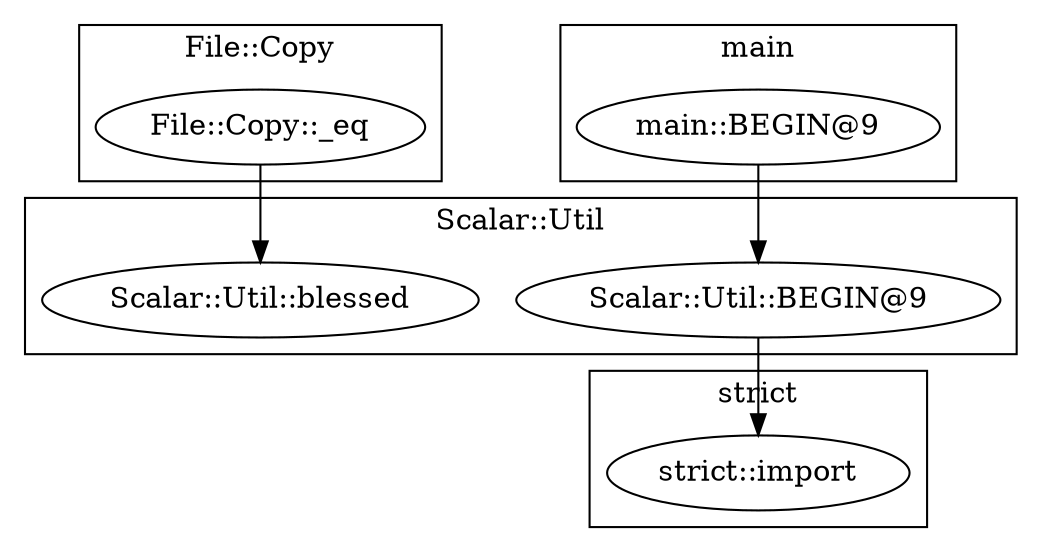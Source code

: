digraph {
graph [overlap=false]
subgraph cluster_Scalar_Util {
	label="Scalar::Util";
	"Scalar::Util::BEGIN@9";
	"Scalar::Util::blessed";
}
subgraph cluster_File_Copy {
	label="File::Copy";
	"File::Copy::_eq";
}
subgraph cluster_main {
	label="main";
	"main::BEGIN@9";
}
subgraph cluster_strict {
	label="strict";
	"strict::import";
}
"File::Copy::_eq" -> "Scalar::Util::blessed";
"main::BEGIN@9" -> "Scalar::Util::BEGIN@9";
"Scalar::Util::BEGIN@9" -> "strict::import";
}
